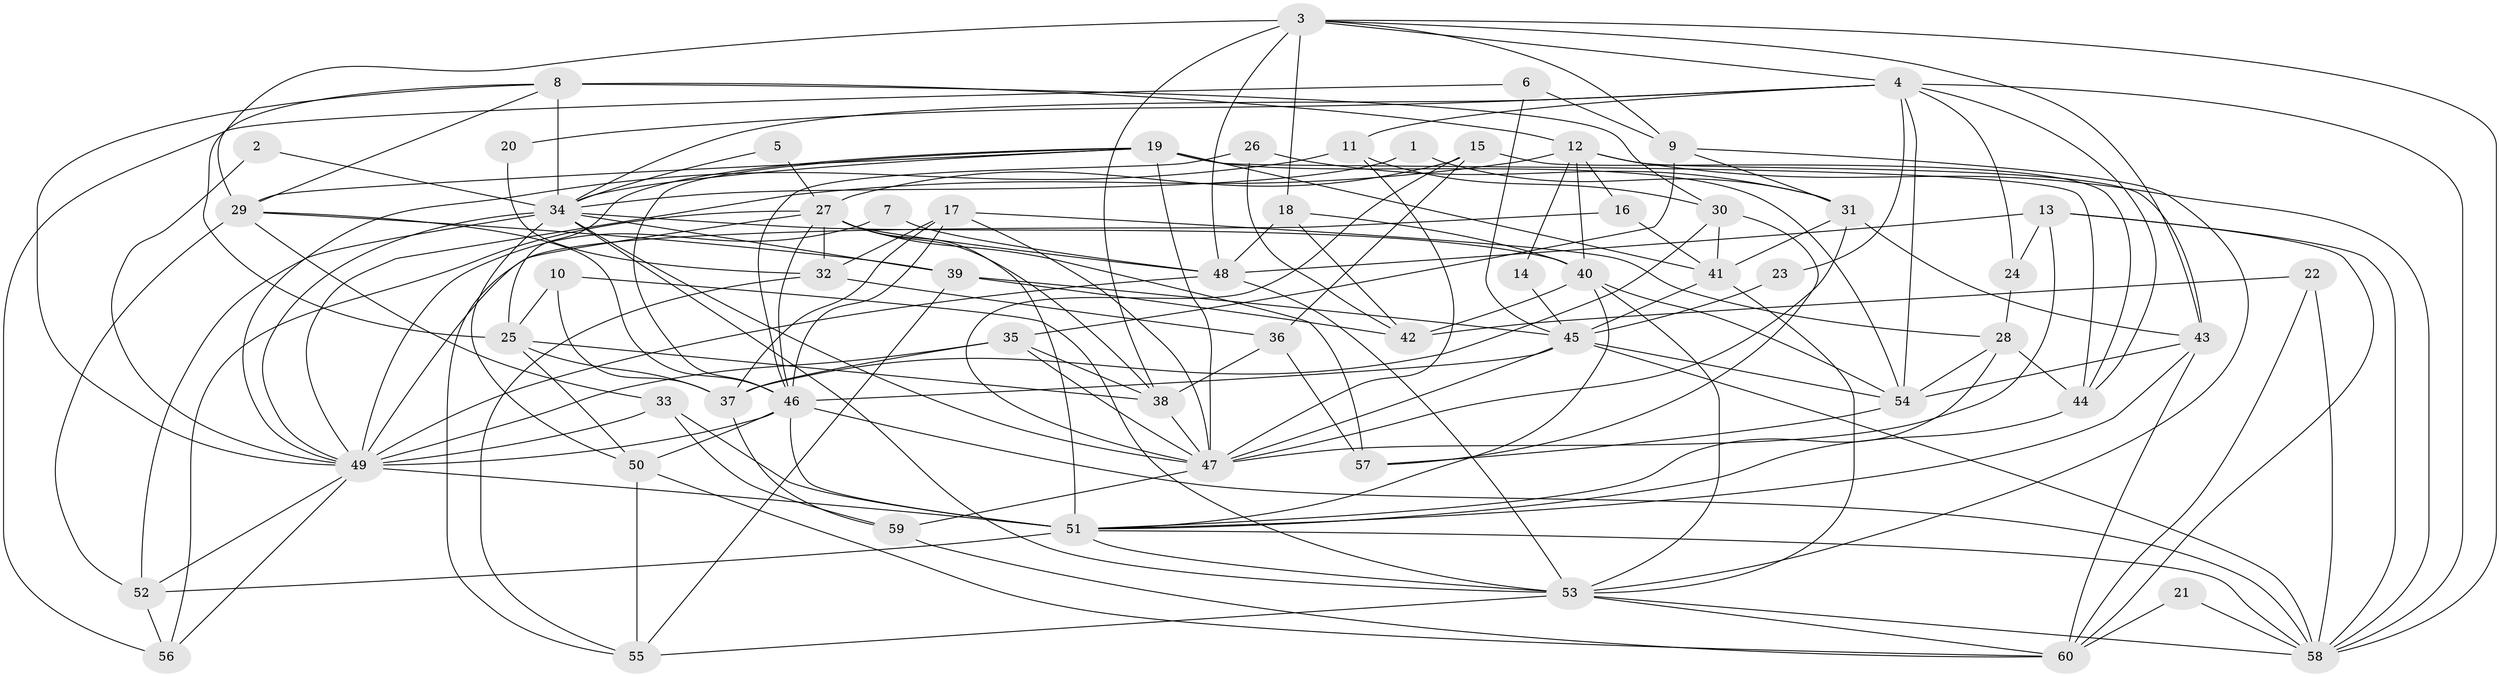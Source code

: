 // original degree distribution, {2: 0.16806722689075632, 3: 0.2773109243697479, 4: 0.21008403361344538, 8: 0.025210084033613446, 7: 0.04201680672268908, 5: 0.19327731092436976, 6: 0.07563025210084033, 9: 0.008403361344537815}
// Generated by graph-tools (version 1.1) at 2025/26/03/09/25 03:26:10]
// undirected, 60 vertices, 169 edges
graph export_dot {
graph [start="1"]
  node [color=gray90,style=filled];
  1;
  2;
  3;
  4;
  5;
  6;
  7;
  8;
  9;
  10;
  11;
  12;
  13;
  14;
  15;
  16;
  17;
  18;
  19;
  20;
  21;
  22;
  23;
  24;
  25;
  26;
  27;
  28;
  29;
  30;
  31;
  32;
  33;
  34;
  35;
  36;
  37;
  38;
  39;
  40;
  41;
  42;
  43;
  44;
  45;
  46;
  47;
  48;
  49;
  50;
  51;
  52;
  53;
  54;
  55;
  56;
  57;
  58;
  59;
  60;
  1 -- 31 [weight=1.0];
  1 -- 34 [weight=1.0];
  2 -- 34 [weight=1.0];
  2 -- 49 [weight=1.0];
  3 -- 4 [weight=1.0];
  3 -- 9 [weight=1.0];
  3 -- 18 [weight=1.0];
  3 -- 29 [weight=1.0];
  3 -- 38 [weight=1.0];
  3 -- 43 [weight=1.0];
  3 -- 48 [weight=2.0];
  3 -- 58 [weight=1.0];
  4 -- 11 [weight=1.0];
  4 -- 20 [weight=1.0];
  4 -- 23 [weight=1.0];
  4 -- 24 [weight=1.0];
  4 -- 34 [weight=1.0];
  4 -- 44 [weight=1.0];
  4 -- 54 [weight=1.0];
  4 -- 58 [weight=1.0];
  5 -- 27 [weight=1.0];
  5 -- 34 [weight=1.0];
  6 -- 9 [weight=1.0];
  6 -- 45 [weight=1.0];
  6 -- 56 [weight=1.0];
  7 -- 48 [weight=1.0];
  7 -- 49 [weight=1.0];
  8 -- 12 [weight=1.0];
  8 -- 25 [weight=1.0];
  8 -- 29 [weight=1.0];
  8 -- 30 [weight=2.0];
  8 -- 34 [weight=1.0];
  8 -- 49 [weight=1.0];
  9 -- 31 [weight=1.0];
  9 -- 35 [weight=1.0];
  9 -- 53 [weight=1.0];
  10 -- 25 [weight=1.0];
  10 -- 37 [weight=2.0];
  10 -- 53 [weight=1.0];
  11 -- 30 [weight=1.0];
  11 -- 47 [weight=1.0];
  11 -- 49 [weight=1.0];
  12 -- 14 [weight=1.0];
  12 -- 16 [weight=1.0];
  12 -- 40 [weight=1.0];
  12 -- 43 [weight=1.0];
  12 -- 49 [weight=1.0];
  12 -- 58 [weight=1.0];
  13 -- 24 [weight=1.0];
  13 -- 47 [weight=1.0];
  13 -- 48 [weight=1.0];
  13 -- 58 [weight=1.0];
  13 -- 60 [weight=1.0];
  14 -- 45 [weight=1.0];
  15 -- 27 [weight=1.0];
  15 -- 36 [weight=3.0];
  15 -- 44 [weight=1.0];
  15 -- 47 [weight=1.0];
  16 -- 41 [weight=1.0];
  16 -- 49 [weight=2.0];
  17 -- 28 [weight=1.0];
  17 -- 32 [weight=1.0];
  17 -- 37 [weight=1.0];
  17 -- 46 [weight=1.0];
  17 -- 47 [weight=1.0];
  18 -- 40 [weight=1.0];
  18 -- 42 [weight=1.0];
  18 -- 48 [weight=1.0];
  19 -- 25 [weight=1.0];
  19 -- 29 [weight=1.0];
  19 -- 34 [weight=1.0];
  19 -- 41 [weight=1.0];
  19 -- 44 [weight=1.0];
  19 -- 46 [weight=1.0];
  19 -- 47 [weight=1.0];
  19 -- 54 [weight=1.0];
  20 -- 32 [weight=1.0];
  21 -- 58 [weight=1.0];
  21 -- 60 [weight=1.0];
  22 -- 42 [weight=1.0];
  22 -- 58 [weight=1.0];
  22 -- 60 [weight=1.0];
  23 -- 45 [weight=1.0];
  24 -- 28 [weight=1.0];
  25 -- 37 [weight=1.0];
  25 -- 38 [weight=1.0];
  25 -- 50 [weight=1.0];
  26 -- 31 [weight=1.0];
  26 -- 42 [weight=1.0];
  26 -- 46 [weight=1.0];
  27 -- 32 [weight=1.0];
  27 -- 38 [weight=1.0];
  27 -- 46 [weight=1.0];
  27 -- 48 [weight=1.0];
  27 -- 51 [weight=1.0];
  27 -- 55 [weight=1.0];
  27 -- 56 [weight=1.0];
  27 -- 57 [weight=1.0];
  28 -- 44 [weight=1.0];
  28 -- 51 [weight=1.0];
  28 -- 54 [weight=1.0];
  29 -- 33 [weight=1.0];
  29 -- 39 [weight=1.0];
  29 -- 46 [weight=1.0];
  29 -- 52 [weight=1.0];
  30 -- 37 [weight=1.0];
  30 -- 41 [weight=1.0];
  30 -- 57 [weight=1.0];
  31 -- 41 [weight=1.0];
  31 -- 43 [weight=1.0];
  31 -- 47 [weight=1.0];
  32 -- 36 [weight=1.0];
  32 -- 55 [weight=1.0];
  33 -- 49 [weight=1.0];
  33 -- 51 [weight=1.0];
  33 -- 59 [weight=1.0];
  34 -- 39 [weight=1.0];
  34 -- 40 [weight=1.0];
  34 -- 47 [weight=1.0];
  34 -- 49 [weight=1.0];
  34 -- 50 [weight=1.0];
  34 -- 52 [weight=1.0];
  34 -- 53 [weight=1.0];
  35 -- 37 [weight=1.0];
  35 -- 38 [weight=1.0];
  35 -- 47 [weight=1.0];
  35 -- 49 [weight=1.0];
  36 -- 38 [weight=1.0];
  36 -- 57 [weight=1.0];
  37 -- 59 [weight=1.0];
  38 -- 47 [weight=1.0];
  39 -- 42 [weight=2.0];
  39 -- 45 [weight=1.0];
  39 -- 55 [weight=1.0];
  40 -- 42 [weight=1.0];
  40 -- 51 [weight=1.0];
  40 -- 53 [weight=1.0];
  40 -- 54 [weight=1.0];
  41 -- 45 [weight=1.0];
  41 -- 53 [weight=1.0];
  43 -- 51 [weight=1.0];
  43 -- 54 [weight=1.0];
  43 -- 60 [weight=1.0];
  44 -- 51 [weight=1.0];
  45 -- 46 [weight=1.0];
  45 -- 47 [weight=1.0];
  45 -- 54 [weight=1.0];
  45 -- 58 [weight=1.0];
  46 -- 49 [weight=1.0];
  46 -- 50 [weight=2.0];
  46 -- 51 [weight=1.0];
  46 -- 58 [weight=1.0];
  47 -- 59 [weight=1.0];
  48 -- 49 [weight=1.0];
  48 -- 53 [weight=1.0];
  49 -- 51 [weight=1.0];
  49 -- 52 [weight=1.0];
  49 -- 56 [weight=1.0];
  50 -- 55 [weight=1.0];
  50 -- 60 [weight=1.0];
  51 -- 52 [weight=1.0];
  51 -- 53 [weight=1.0];
  51 -- 58 [weight=1.0];
  52 -- 56 [weight=1.0];
  53 -- 55 [weight=1.0];
  53 -- 58 [weight=1.0];
  53 -- 60 [weight=1.0];
  54 -- 57 [weight=1.0];
  59 -- 60 [weight=1.0];
}
